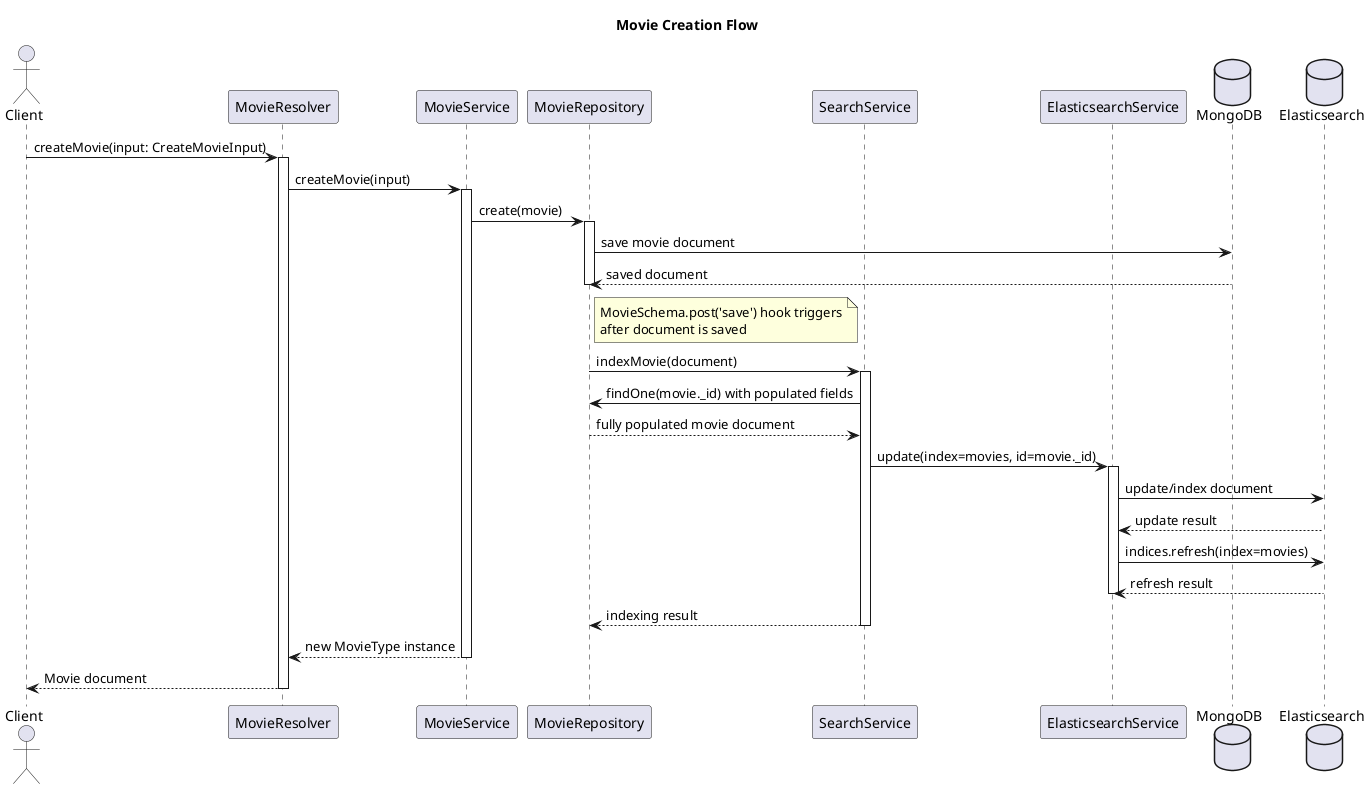 @startuml Movie Creation Flow

actor Client
participant MovieResolver
participant MovieService
participant MovieRepository
participant SearchService
participant ElasticsearchService
database MongoDB
database Elasticsearch

title Movie Creation Flow

Client -> MovieResolver: createMovie(input: CreateMovieInput)
activate MovieResolver

MovieResolver -> MovieService: createMovie(input)
activate MovieService

MovieService -> MovieRepository: create(movie)
activate MovieRepository

MovieRepository -> MongoDB: save movie document
MongoDB --> MovieRepository: saved document
deactivate MovieRepository

note right of MovieRepository
  MovieSchema.post('save') hook triggers
  after document is saved
end note

MovieRepository -> SearchService: indexMovie(document)
activate SearchService

SearchService -> MovieRepository: findOne(movie._id) with populated fields
MovieRepository --> SearchService: fully populated movie document

SearchService -> ElasticsearchService: update(index=movies, id=movie._id)
activate ElasticsearchService
ElasticsearchService -> Elasticsearch: update/index document
Elasticsearch --> ElasticsearchService: update result
ElasticsearchService -> Elasticsearch: indices.refresh(index=movies)
Elasticsearch --> ElasticsearchService: refresh result
deactivate ElasticsearchService

SearchService --> MovieRepository: indexing result
deactivate SearchService

MovieService --> MovieResolver: new MovieType instance
deactivate MovieService

MovieResolver --> Client: Movie document
deactivate MovieResolver

@enduml 